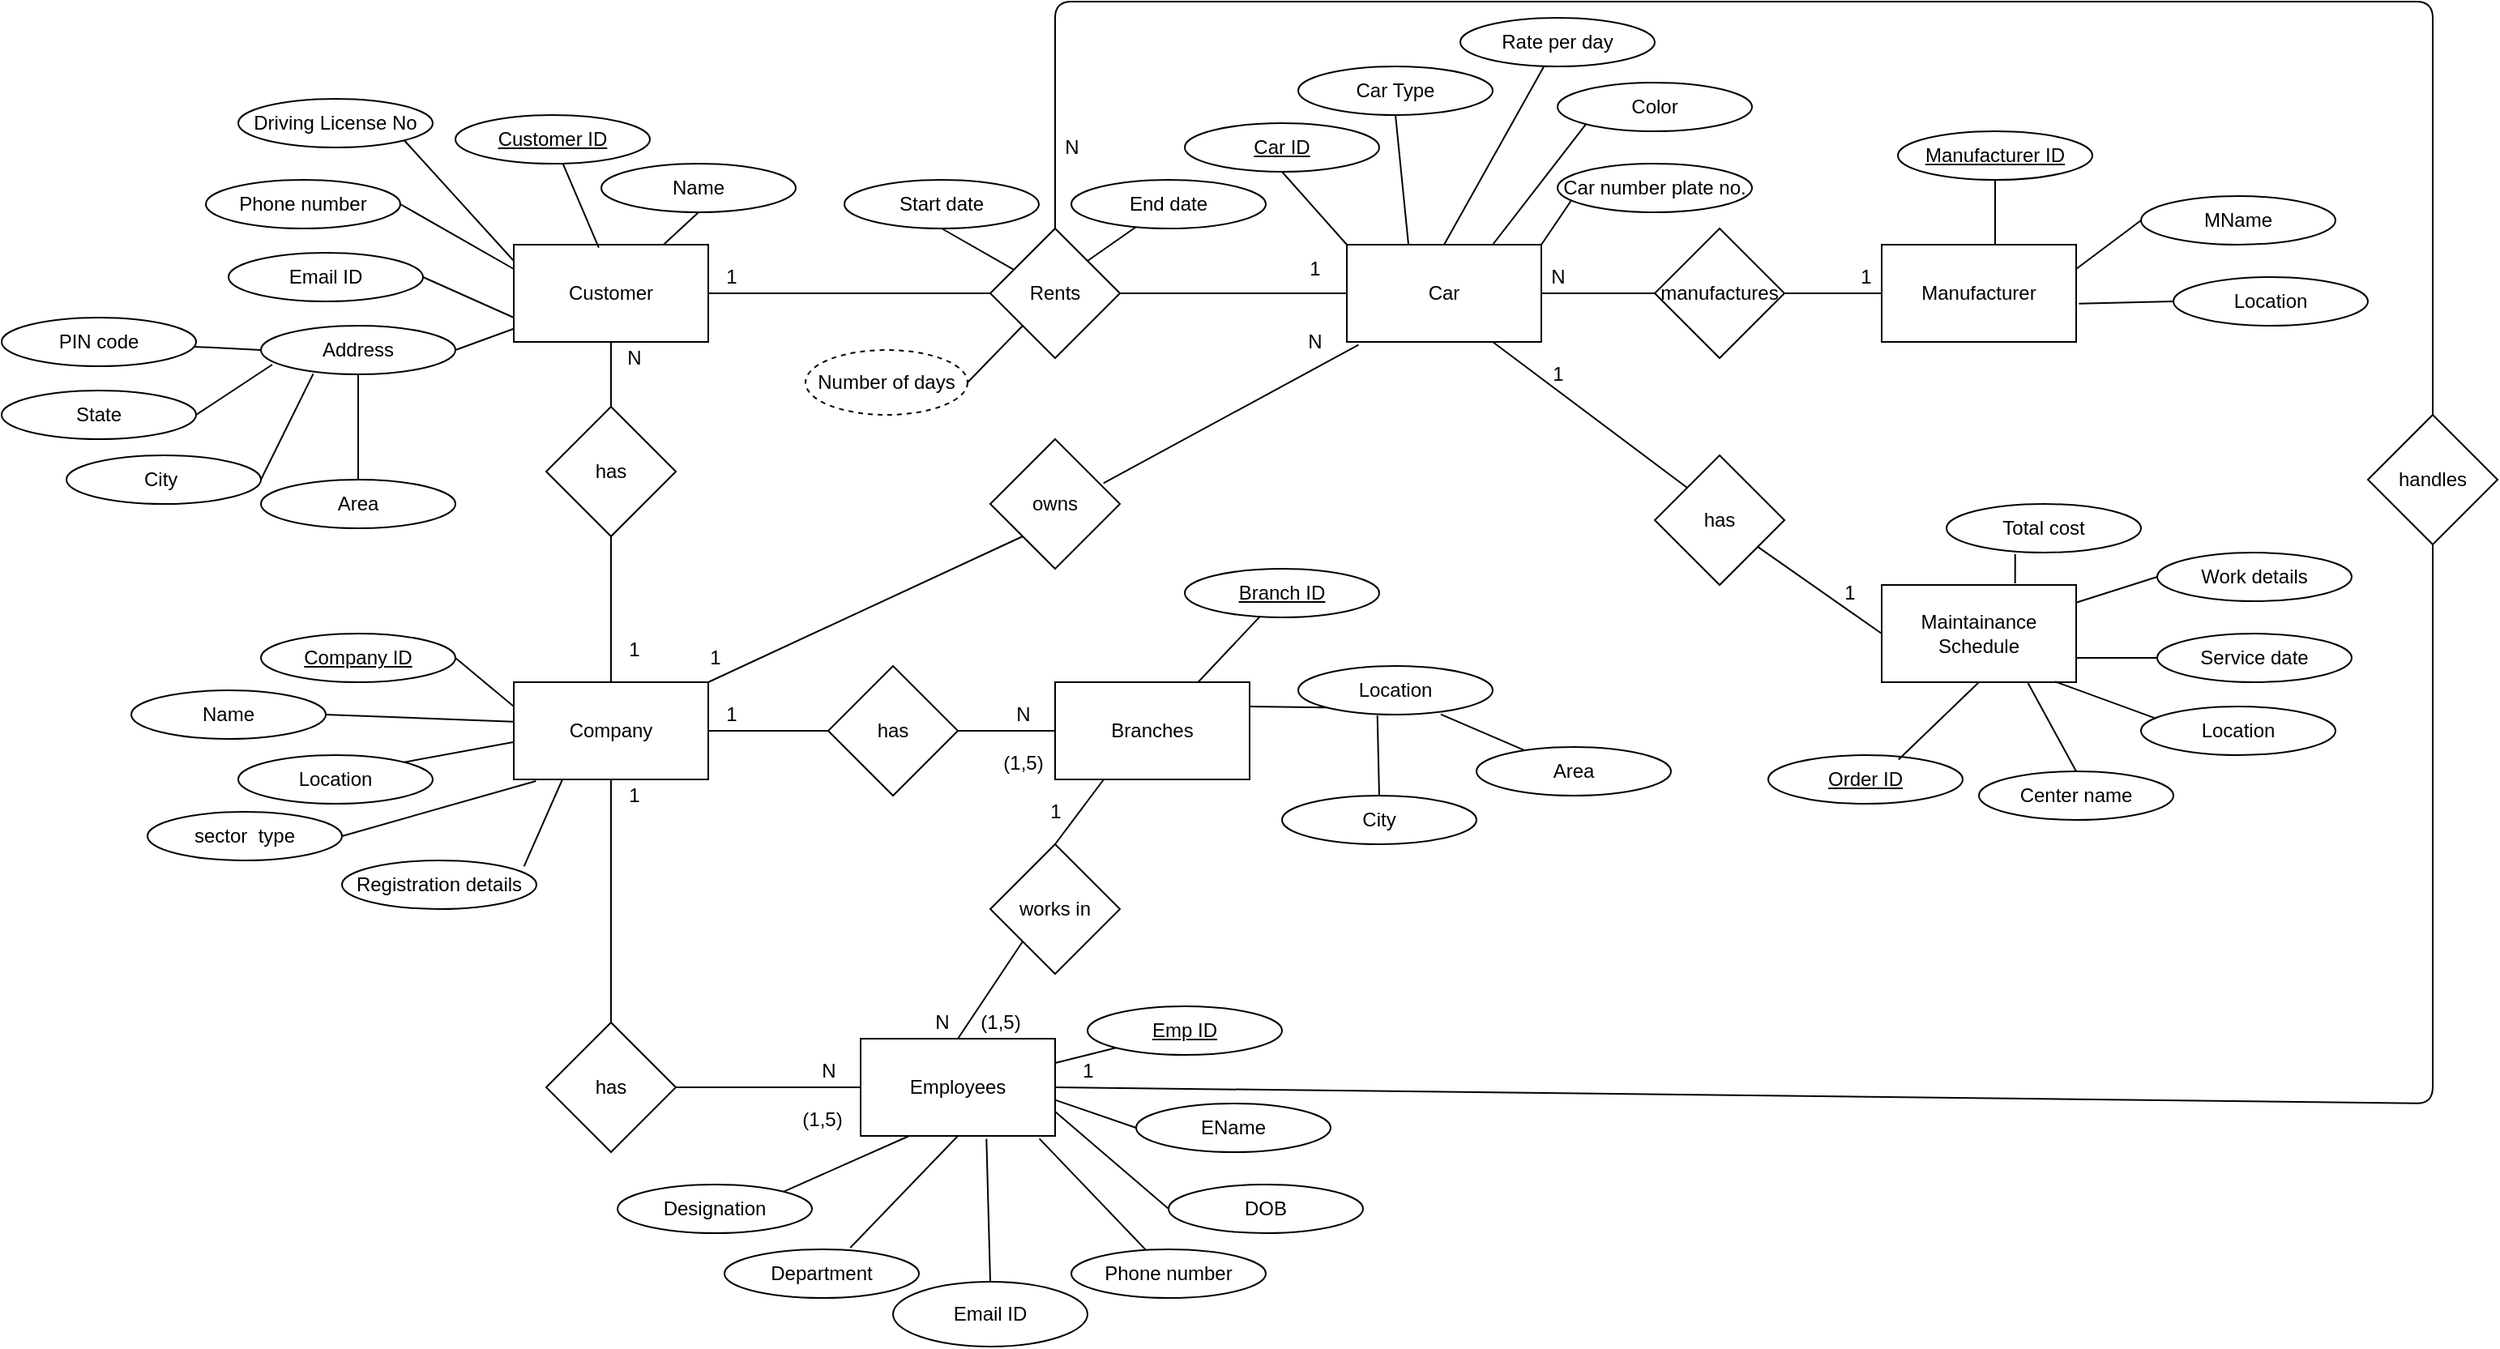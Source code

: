 <mxfile version="14.6.13" type="device"><diagram id="R2lEEEUBdFMjLlhIrx00" name="Page-1"><mxGraphModel dx="2333" dy="1881" grid="1" gridSize="10" guides="1" tooltips="1" connect="1" arrows="1" fold="1" page="1" pageScale="1" pageWidth="850" pageHeight="1100" math="0" shadow="0" extFonts="Permanent Marker^https://fonts.googleapis.com/css?family=Permanent+Marker"><root><mxCell id="0"/><mxCell id="1" parent="0"/><mxCell id="2KA6JNfqCt7m28Q8MWkH-1" value="Branches" style="rounded=0;whiteSpace=wrap;html=1;" vertex="1" parent="1"><mxGeometry x="190" y="400" width="120" height="60" as="geometry"/></mxCell><mxCell id="2KA6JNfqCt7m28Q8MWkH-2" value="Maintainance Schedule" style="rounded=0;whiteSpace=wrap;html=1;" vertex="1" parent="1"><mxGeometry x="700" y="340" width="120" height="60" as="geometry"/></mxCell><mxCell id="2KA6JNfqCt7m28Q8MWkH-3" value="Car" style="rounded=0;whiteSpace=wrap;html=1;" vertex="1" parent="1"><mxGeometry x="370" y="130" width="120" height="60" as="geometry"/></mxCell><mxCell id="2KA6JNfqCt7m28Q8MWkH-4" value="Customer" style="rounded=0;whiteSpace=wrap;html=1;" vertex="1" parent="1"><mxGeometry x="-144" y="130" width="120" height="60" as="geometry"/></mxCell><mxCell id="2KA6JNfqCt7m28Q8MWkH-5" value="Manufacturer" style="rounded=0;whiteSpace=wrap;html=1;" vertex="1" parent="1"><mxGeometry x="700" y="130" width="120" height="60" as="geometry"/></mxCell><mxCell id="2KA6JNfqCt7m28Q8MWkH-6" value="Company" style="rounded=0;whiteSpace=wrap;html=1;" vertex="1" parent="1"><mxGeometry x="-144" y="400" width="120" height="60" as="geometry"/></mxCell><mxCell id="2KA6JNfqCt7m28Q8MWkH-7" value="Employees" style="rounded=0;whiteSpace=wrap;html=1;" vertex="1" parent="1"><mxGeometry x="70" y="620" width="120" height="60" as="geometry"/></mxCell><mxCell id="2KA6JNfqCt7m28Q8MWkH-8" value="Rents" style="rhombus;whiteSpace=wrap;html=1;" vertex="1" parent="1"><mxGeometry x="150" y="120" width="80" height="80" as="geometry"/></mxCell><mxCell id="2KA6JNfqCt7m28Q8MWkH-9" value="manufactures" style="rhombus;whiteSpace=wrap;html=1;" vertex="1" parent="1"><mxGeometry x="560" y="120" width="80" height="80" as="geometry"/></mxCell><mxCell id="2KA6JNfqCt7m28Q8MWkH-13" value="has" style="rhombus;whiteSpace=wrap;html=1;" vertex="1" parent="1"><mxGeometry x="50" y="390" width="80" height="80" as="geometry"/></mxCell><mxCell id="2KA6JNfqCt7m28Q8MWkH-14" value="has" style="rhombus;whiteSpace=wrap;html=1;" vertex="1" parent="1"><mxGeometry x="-124" y="610" width="80" height="80" as="geometry"/></mxCell><mxCell id="2KA6JNfqCt7m28Q8MWkH-15" value="owns" style="rhombus;whiteSpace=wrap;html=1;" vertex="1" parent="1"><mxGeometry x="150" y="250" width="80" height="80" as="geometry"/></mxCell><mxCell id="2KA6JNfqCt7m28Q8MWkH-16" value="has" style="rhombus;whiteSpace=wrap;html=1;" vertex="1" parent="1"><mxGeometry x="560" y="260" width="80" height="80" as="geometry"/></mxCell><mxCell id="2KA6JNfqCt7m28Q8MWkH-17" value="has" style="rhombus;whiteSpace=wrap;html=1;" vertex="1" parent="1"><mxGeometry x="-124" y="230" width="80" height="80" as="geometry"/></mxCell><mxCell id="2KA6JNfqCt7m28Q8MWkH-18" value="" style="endArrow=none;html=1;exitX=1;exitY=0.5;exitDx=0;exitDy=0;entryX=0;entryY=0.5;entryDx=0;entryDy=0;" edge="1" parent="1" source="2KA6JNfqCt7m28Q8MWkH-4" target="2KA6JNfqCt7m28Q8MWkH-8"><mxGeometry width="50" height="50" relative="1" as="geometry"><mxPoint x="400" y="360" as="sourcePoint"/><mxPoint x="450" y="310" as="targetPoint"/></mxGeometry></mxCell><mxCell id="2KA6JNfqCt7m28Q8MWkH-20" value="" style="endArrow=none;html=1;entryX=0;entryY=0.5;entryDx=0;entryDy=0;exitX=1;exitY=0.5;exitDx=0;exitDy=0;" edge="1" parent="1" source="2KA6JNfqCt7m28Q8MWkH-8" target="2KA6JNfqCt7m28Q8MWkH-3"><mxGeometry width="50" height="50" relative="1" as="geometry"><mxPoint x="400" y="360" as="sourcePoint"/><mxPoint x="450" y="310" as="targetPoint"/></mxGeometry></mxCell><mxCell id="2KA6JNfqCt7m28Q8MWkH-21" value="" style="endArrow=none;html=1;exitX=0.5;exitY=1;exitDx=0;exitDy=0;entryX=0.5;entryY=0;entryDx=0;entryDy=0;" edge="1" parent="1" source="2KA6JNfqCt7m28Q8MWkH-4" target="2KA6JNfqCt7m28Q8MWkH-17"><mxGeometry width="50" height="50" relative="1" as="geometry"><mxPoint x="206" y="360" as="sourcePoint"/><mxPoint x="-84" y="220" as="targetPoint"/></mxGeometry></mxCell><mxCell id="2KA6JNfqCt7m28Q8MWkH-23" value="" style="endArrow=none;html=1;exitX=1;exitY=0;exitDx=0;exitDy=0;entryX=0;entryY=1;entryDx=0;entryDy=0;" edge="1" parent="1" source="2KA6JNfqCt7m28Q8MWkH-6" target="2KA6JNfqCt7m28Q8MWkH-15"><mxGeometry width="50" height="50" relative="1" as="geometry"><mxPoint x="210" y="390" as="sourcePoint"/><mxPoint x="60" y="340" as="targetPoint"/></mxGeometry></mxCell><mxCell id="2KA6JNfqCt7m28Q8MWkH-24" value="" style="endArrow=none;html=1;exitX=0.873;exitY=0.34;exitDx=0;exitDy=0;entryX=0.06;entryY=1.03;entryDx=0;entryDy=0;entryPerimeter=0;exitPerimeter=0;" edge="1" parent="1" source="2KA6JNfqCt7m28Q8MWkH-15" target="2KA6JNfqCt7m28Q8MWkH-3"><mxGeometry width="50" height="50" relative="1" as="geometry"><mxPoint x="400" y="360" as="sourcePoint"/><mxPoint x="450" y="310" as="targetPoint"/></mxGeometry></mxCell><mxCell id="2KA6JNfqCt7m28Q8MWkH-25" value="" style="endArrow=none;html=1;entryX=0;entryY=0.5;entryDx=0;entryDy=0;exitX=1;exitY=0.5;exitDx=0;exitDy=0;" edge="1" parent="1" source="2KA6JNfqCt7m28Q8MWkH-3" target="2KA6JNfqCt7m28Q8MWkH-9"><mxGeometry width="50" height="50" relative="1" as="geometry"><mxPoint x="400" y="360" as="sourcePoint"/><mxPoint x="450" y="310" as="targetPoint"/></mxGeometry></mxCell><mxCell id="2KA6JNfqCt7m28Q8MWkH-26" value="" style="endArrow=none;html=1;entryX=0;entryY=0;entryDx=0;entryDy=0;exitX=0.75;exitY=1;exitDx=0;exitDy=0;" edge="1" parent="1" source="2KA6JNfqCt7m28Q8MWkH-3" target="2KA6JNfqCt7m28Q8MWkH-16"><mxGeometry width="50" height="50" relative="1" as="geometry"><mxPoint x="400" y="360" as="sourcePoint"/><mxPoint x="450" y="310" as="targetPoint"/></mxGeometry></mxCell><mxCell id="2KA6JNfqCt7m28Q8MWkH-27" value="" style="endArrow=none;html=1;entryX=0;entryY=0.5;entryDx=0;entryDy=0;" edge="1" parent="1" source="2KA6JNfqCt7m28Q8MWkH-16" target="2KA6JNfqCt7m28Q8MWkH-2"><mxGeometry width="50" height="50" relative="1" as="geometry"><mxPoint x="640" y="310" as="sourcePoint"/><mxPoint x="450" y="310" as="targetPoint"/></mxGeometry></mxCell><mxCell id="2KA6JNfqCt7m28Q8MWkH-28" value="" style="endArrow=none;html=1;entryX=0;entryY=0.5;entryDx=0;entryDy=0;exitX=1;exitY=0.5;exitDx=0;exitDy=0;" edge="1" parent="1" source="2KA6JNfqCt7m28Q8MWkH-9" target="2KA6JNfqCt7m28Q8MWkH-5"><mxGeometry width="50" height="50" relative="1" as="geometry"><mxPoint x="400" y="360" as="sourcePoint"/><mxPoint x="450" y="310" as="targetPoint"/></mxGeometry></mxCell><mxCell id="2KA6JNfqCt7m28Q8MWkH-29" value="" style="endArrow=none;html=1;entryX=0;entryY=0.5;entryDx=0;entryDy=0;exitX=1;exitY=0.5;exitDx=0;exitDy=0;" edge="1" parent="1" source="2KA6JNfqCt7m28Q8MWkH-14" target="2KA6JNfqCt7m28Q8MWkH-7"><mxGeometry width="50" height="50" relative="1" as="geometry"><mxPoint x="240" y="500" as="sourcePoint"/><mxPoint x="290" y="450" as="targetPoint"/></mxGeometry></mxCell><mxCell id="2KA6JNfqCt7m28Q8MWkH-30" value="" style="endArrow=none;html=1;entryX=0.5;entryY=1;entryDx=0;entryDy=0;exitX=0.5;exitY=0;exitDx=0;exitDy=0;" edge="1" parent="1" source="2KA6JNfqCt7m28Q8MWkH-14" target="2KA6JNfqCt7m28Q8MWkH-6"><mxGeometry width="50" height="50" relative="1" as="geometry"><mxPoint x="210" y="390" as="sourcePoint"/><mxPoint x="260" y="340" as="targetPoint"/></mxGeometry></mxCell><mxCell id="2KA6JNfqCt7m28Q8MWkH-31" value="" style="endArrow=none;html=1;exitX=1;exitY=0.5;exitDx=0;exitDy=0;entryX=0;entryY=0.5;entryDx=0;entryDy=0;" edge="1" parent="1" source="2KA6JNfqCt7m28Q8MWkH-6" target="2KA6JNfqCt7m28Q8MWkH-13"><mxGeometry width="50" height="50" relative="1" as="geometry"><mxPoint x="210" y="390" as="sourcePoint"/><mxPoint x="260" y="340" as="targetPoint"/></mxGeometry></mxCell><mxCell id="2KA6JNfqCt7m28Q8MWkH-32" value="" style="endArrow=none;html=1;exitX=1;exitY=0.5;exitDx=0;exitDy=0;entryX=0;entryY=0.5;entryDx=0;entryDy=0;" edge="1" parent="1" source="2KA6JNfqCt7m28Q8MWkH-13" target="2KA6JNfqCt7m28Q8MWkH-1"><mxGeometry width="50" height="50" relative="1" as="geometry"><mxPoint x="210" y="390" as="sourcePoint"/><mxPoint x="260" y="340" as="targetPoint"/></mxGeometry></mxCell><mxCell id="2KA6JNfqCt7m28Q8MWkH-44" value="Address" style="ellipse;whiteSpace=wrap;html=1;" vertex="1" parent="1"><mxGeometry x="-300" y="180" width="120" height="30" as="geometry"/></mxCell><mxCell id="2KA6JNfqCt7m28Q8MWkH-45" value="Location" style="ellipse;whiteSpace=wrap;html=1;" vertex="1" parent="1"><mxGeometry x="860" y="415" width="120" height="30" as="geometry"/></mxCell><mxCell id="2KA6JNfqCt7m28Q8MWkH-46" value="Center name" style="ellipse;whiteSpace=wrap;html=1;" vertex="1" parent="1"><mxGeometry x="760" y="455" width="120" height="30" as="geometry"/></mxCell><mxCell id="2KA6JNfqCt7m28Q8MWkH-47" value="&lt;u&gt;Order ID&lt;/u&gt;" style="ellipse;whiteSpace=wrap;html=1;" vertex="1" parent="1"><mxGeometry x="630" y="445" width="120" height="30" as="geometry"/></mxCell><mxCell id="2KA6JNfqCt7m28Q8MWkH-48" value="Phone number" style="ellipse;whiteSpace=wrap;html=1;" vertex="1" parent="1"><mxGeometry x="200" y="750" width="120" height="30" as="geometry"/></mxCell><mxCell id="2KA6JNfqCt7m28Q8MWkH-49" value="Designation" style="ellipse;whiteSpace=wrap;html=1;" vertex="1" parent="1"><mxGeometry x="-80" y="710" width="120" height="30" as="geometry"/></mxCell><mxCell id="2KA6JNfqCt7m28Q8MWkH-50" value="Department" style="ellipse;whiteSpace=wrap;html=1;" vertex="1" parent="1"><mxGeometry x="-14" y="750" width="120" height="30" as="geometry"/></mxCell><mxCell id="2KA6JNfqCt7m28Q8MWkH-51" value="EName" style="ellipse;whiteSpace=wrap;html=1;" vertex="1" parent="1"><mxGeometry x="240" y="660" width="120" height="30" as="geometry"/></mxCell><mxCell id="2KA6JNfqCt7m28Q8MWkH-52" value="&lt;u&gt;Emp ID&lt;/u&gt;" style="ellipse;whiteSpace=wrap;html=1;" vertex="1" parent="1"><mxGeometry x="210" y="600" width="120" height="30" as="geometry"/></mxCell><mxCell id="2KA6JNfqCt7m28Q8MWkH-53" value="Name" style="ellipse;whiteSpace=wrap;html=1;" vertex="1" parent="1"><mxGeometry x="-90" y="80" width="120" height="30" as="geometry"/></mxCell><mxCell id="2KA6JNfqCt7m28Q8MWkH-54" value="&lt;u&gt;Car ID&lt;/u&gt;" style="ellipse;whiteSpace=wrap;html=1;" vertex="1" parent="1"><mxGeometry x="270" y="55" width="120" height="30" as="geometry"/></mxCell><mxCell id="2KA6JNfqCt7m28Q8MWkH-55" value="Car Type" style="ellipse;whiteSpace=wrap;html=1;" vertex="1" parent="1"><mxGeometry x="340" y="20" width="120" height="30" as="geometry"/></mxCell><mxCell id="2KA6JNfqCt7m28Q8MWkH-56" value="Color" style="ellipse;whiteSpace=wrap;html=1;" vertex="1" parent="1"><mxGeometry x="500" y="30" width="120" height="30" as="geometry"/></mxCell><mxCell id="2KA6JNfqCt7m28Q8MWkH-57" value="Service date" style="ellipse;whiteSpace=wrap;html=1;" vertex="1" parent="1"><mxGeometry x="870" y="370" width="120" height="30" as="geometry"/></mxCell><mxCell id="2KA6JNfqCt7m28Q8MWkH-58" value="MName" style="ellipse;whiteSpace=wrap;html=1;" vertex="1" parent="1"><mxGeometry x="860" y="100" width="120" height="30" as="geometry"/></mxCell><mxCell id="2KA6JNfqCt7m28Q8MWkH-59" value="Location" style="ellipse;whiteSpace=wrap;html=1;" vertex="1" parent="1"><mxGeometry x="880" y="150" width="120" height="30" as="geometry"/></mxCell><mxCell id="2KA6JNfqCt7m28Q8MWkH-60" value="Total cost" style="ellipse;whiteSpace=wrap;html=1;" vertex="1" parent="1"><mxGeometry x="740" y="290" width="120" height="30" as="geometry"/></mxCell><mxCell id="2KA6JNfqCt7m28Q8MWkH-61" value="&lt;u&gt;Branch ID&lt;/u&gt;" style="ellipse;whiteSpace=wrap;html=1;" vertex="1" parent="1"><mxGeometry x="270" y="330" width="120" height="30" as="geometry"/></mxCell><mxCell id="2KA6JNfqCt7m28Q8MWkH-62" value="&lt;u&gt;Manufacturer ID&lt;/u&gt;" style="ellipse;whiteSpace=wrap;html=1;" vertex="1" parent="1"><mxGeometry x="710" y="60" width="120" height="30" as="geometry"/></mxCell><mxCell id="2KA6JNfqCt7m28Q8MWkH-63" value="Driving License No" style="ellipse;whiteSpace=wrap;html=1;" vertex="1" parent="1"><mxGeometry x="-314" y="40" width="120" height="30" as="geometry"/></mxCell><mxCell id="2KA6JNfqCt7m28Q8MWkH-64" value="Email ID" style="ellipse;whiteSpace=wrap;html=1;" vertex="1" parent="1"><mxGeometry x="-320" y="135" width="120" height="30" as="geometry"/></mxCell><mxCell id="2KA6JNfqCt7m28Q8MWkH-65" value="Phone number" style="ellipse;whiteSpace=wrap;html=1;" vertex="1" parent="1"><mxGeometry x="-334" y="90" width="120" height="30" as="geometry"/></mxCell><mxCell id="2KA6JNfqCt7m28Q8MWkH-66" value="&lt;u&gt;Customer ID&lt;/u&gt;" style="ellipse;whiteSpace=wrap;html=1;" vertex="1" parent="1"><mxGeometry x="-180" y="50" width="120" height="30" as="geometry"/></mxCell><mxCell id="2KA6JNfqCt7m28Q8MWkH-68" value="Area" style="ellipse;whiteSpace=wrap;html=1;" vertex="1" parent="1"><mxGeometry x="-300" y="275" width="120" height="30" as="geometry"/></mxCell><mxCell id="2KA6JNfqCt7m28Q8MWkH-69" value="City&amp;nbsp;" style="ellipse;whiteSpace=wrap;html=1;" vertex="1" parent="1"><mxGeometry x="-420" y="260" width="120" height="30" as="geometry"/></mxCell><mxCell id="2KA6JNfqCt7m28Q8MWkH-70" value="State" style="ellipse;whiteSpace=wrap;html=1;" vertex="1" parent="1"><mxGeometry x="-460" y="220" width="120" height="30" as="geometry"/></mxCell><mxCell id="2KA6JNfqCt7m28Q8MWkH-72" value="PIN code" style="ellipse;whiteSpace=wrap;html=1;" vertex="1" parent="1"><mxGeometry x="-460" y="175" width="120" height="30" as="geometry"/></mxCell><mxCell id="2KA6JNfqCt7m28Q8MWkH-75" value="" style="endArrow=none;html=1;exitX=1;exitY=1;exitDx=0;exitDy=0;" edge="1" parent="1" source="2KA6JNfqCt7m28Q8MWkH-63"><mxGeometry width="50" height="50" relative="1" as="geometry"><mxPoint x="6" y="320" as="sourcePoint"/><mxPoint x="-144" y="140" as="targetPoint"/></mxGeometry></mxCell><mxCell id="2KA6JNfqCt7m28Q8MWkH-76" value="" style="endArrow=none;html=1;exitX=1;exitY=0.5;exitDx=0;exitDy=0;entryX=0;entryY=0.25;entryDx=0;entryDy=0;" edge="1" parent="1" source="2KA6JNfqCt7m28Q8MWkH-65" target="2KA6JNfqCt7m28Q8MWkH-4"><mxGeometry width="50" height="50" relative="1" as="geometry"><mxPoint x="6" y="320" as="sourcePoint"/><mxPoint x="56" y="270" as="targetPoint"/></mxGeometry></mxCell><mxCell id="2KA6JNfqCt7m28Q8MWkH-77" value="" style="endArrow=none;html=1;exitX=1;exitY=0.5;exitDx=0;exitDy=0;entryX=0;entryY=0.75;entryDx=0;entryDy=0;" edge="1" parent="1" source="2KA6JNfqCt7m28Q8MWkH-64" target="2KA6JNfqCt7m28Q8MWkH-4"><mxGeometry width="50" height="50" relative="1" as="geometry"><mxPoint x="6" y="320" as="sourcePoint"/><mxPoint x="56" y="270" as="targetPoint"/></mxGeometry></mxCell><mxCell id="2KA6JNfqCt7m28Q8MWkH-78" value="" style="endArrow=none;html=1;exitX=1;exitY=0.5;exitDx=0;exitDy=0;" edge="1" parent="1" source="2KA6JNfqCt7m28Q8MWkH-44" target="2KA6JNfqCt7m28Q8MWkH-4"><mxGeometry width="50" height="50" relative="1" as="geometry"><mxPoint x="6" y="320" as="sourcePoint"/><mxPoint x="56" y="270" as="targetPoint"/></mxGeometry></mxCell><mxCell id="2KA6JNfqCt7m28Q8MWkH-79" value="" style="endArrow=none;html=1;entryX=0;entryY=0.5;entryDx=0;entryDy=0;" edge="1" parent="1" source="2KA6JNfqCt7m28Q8MWkH-72" target="2KA6JNfqCt7m28Q8MWkH-44"><mxGeometry width="50" height="50" relative="1" as="geometry"><mxPoint x="6" y="320" as="sourcePoint"/><mxPoint x="56" y="270" as="targetPoint"/></mxGeometry></mxCell><mxCell id="2KA6JNfqCt7m28Q8MWkH-80" value="" style="endArrow=none;html=1;exitX=1;exitY=0.5;exitDx=0;exitDy=0;" edge="1" parent="1" source="2KA6JNfqCt7m28Q8MWkH-70"><mxGeometry width="50" height="50" relative="1" as="geometry"><mxPoint x="6" y="320" as="sourcePoint"/><mxPoint x="-293" y="204" as="targetPoint"/></mxGeometry></mxCell><mxCell id="2KA6JNfqCt7m28Q8MWkH-81" value="" style="endArrow=none;html=1;exitX=0.5;exitY=0;exitDx=0;exitDy=0;entryX=0.5;entryY=1;entryDx=0;entryDy=0;" edge="1" parent="1" source="2KA6JNfqCt7m28Q8MWkH-68" target="2KA6JNfqCt7m28Q8MWkH-44"><mxGeometry width="50" height="50" relative="1" as="geometry"><mxPoint x="200" y="320" as="sourcePoint"/><mxPoint x="250" y="270" as="targetPoint"/></mxGeometry></mxCell><mxCell id="2KA6JNfqCt7m28Q8MWkH-82" value="" style="endArrow=none;html=1;exitX=1;exitY=0.5;exitDx=0;exitDy=0;entryX=0.269;entryY=0.989;entryDx=0;entryDy=0;entryPerimeter=0;" edge="1" parent="1" source="2KA6JNfqCt7m28Q8MWkH-69" target="2KA6JNfqCt7m28Q8MWkH-44"><mxGeometry width="50" height="50" relative="1" as="geometry"><mxPoint x="200" y="320" as="sourcePoint"/><mxPoint x="250" y="270" as="targetPoint"/></mxGeometry></mxCell><mxCell id="2KA6JNfqCt7m28Q8MWkH-84" value="" style="endArrow=none;html=1;entryX=0.437;entryY=0.03;entryDx=0;entryDy=0;entryPerimeter=0;" edge="1" parent="1" source="2KA6JNfqCt7m28Q8MWkH-66" target="2KA6JNfqCt7m28Q8MWkH-4"><mxGeometry width="50" height="50" relative="1" as="geometry"><mxPoint x="6" y="320" as="sourcePoint"/><mxPoint x="56" y="270" as="targetPoint"/></mxGeometry></mxCell><mxCell id="2KA6JNfqCt7m28Q8MWkH-85" value="" style="endArrow=none;html=1;exitX=0.5;exitY=1;exitDx=0;exitDy=0;" edge="1" parent="1" source="2KA6JNfqCt7m28Q8MWkH-53" target="2KA6JNfqCt7m28Q8MWkH-4"><mxGeometry width="50" height="50" relative="1" as="geometry"><mxPoint x="6" y="320" as="sourcePoint"/><mxPoint x="56" y="270" as="targetPoint"/></mxGeometry></mxCell><mxCell id="2KA6JNfqCt7m28Q8MWkH-86" value="Car number plate no." style="ellipse;whiteSpace=wrap;html=1;" vertex="1" parent="1"><mxGeometry x="500" y="80" width="120" height="30" as="geometry"/></mxCell><mxCell id="2KA6JNfqCt7m28Q8MWkH-87" value="" style="endArrow=none;html=1;exitX=0;exitY=0;exitDx=0;exitDy=0;entryX=0.5;entryY=1;entryDx=0;entryDy=0;" edge="1" parent="1" source="2KA6JNfqCt7m28Q8MWkH-3" target="2KA6JNfqCt7m28Q8MWkH-54"><mxGeometry width="50" height="50" relative="1" as="geometry"><mxPoint x="470" y="170" as="sourcePoint"/><mxPoint x="520" y="120" as="targetPoint"/></mxGeometry></mxCell><mxCell id="2KA6JNfqCt7m28Q8MWkH-88" value="" style="endArrow=none;html=1;exitX=0.317;exitY=0.003;exitDx=0;exitDy=0;exitPerimeter=0;entryX=0.5;entryY=1;entryDx=0;entryDy=0;" edge="1" parent="1" source="2KA6JNfqCt7m28Q8MWkH-3" target="2KA6JNfqCt7m28Q8MWkH-55"><mxGeometry width="50" height="50" relative="1" as="geometry"><mxPoint x="470" y="170" as="sourcePoint"/><mxPoint x="520" y="120" as="targetPoint"/></mxGeometry></mxCell><mxCell id="2KA6JNfqCt7m28Q8MWkH-89" value="" style="endArrow=none;html=1;exitX=0.75;exitY=0;exitDx=0;exitDy=0;entryX=0;entryY=1;entryDx=0;entryDy=0;" edge="1" parent="1" source="2KA6JNfqCt7m28Q8MWkH-3" target="2KA6JNfqCt7m28Q8MWkH-56"><mxGeometry width="50" height="50" relative="1" as="geometry"><mxPoint x="470" y="170" as="sourcePoint"/><mxPoint x="520" y="120" as="targetPoint"/></mxGeometry></mxCell><mxCell id="2KA6JNfqCt7m28Q8MWkH-90" value="" style="endArrow=none;html=1;entryX=0.069;entryY=0.767;entryDx=0;entryDy=0;entryPerimeter=0;exitX=1;exitY=0;exitDx=0;exitDy=0;" edge="1" parent="1" source="2KA6JNfqCt7m28Q8MWkH-3" target="2KA6JNfqCt7m28Q8MWkH-86"><mxGeometry width="50" height="50" relative="1" as="geometry"><mxPoint x="470" y="170" as="sourcePoint"/><mxPoint x="520" y="120" as="targetPoint"/></mxGeometry></mxCell><mxCell id="2KA6JNfqCt7m28Q8MWkH-91" value="End date&lt;span style=&quot;color: rgba(0 , 0 , 0 , 0) ; font-family: monospace ; font-size: 0px&quot;&gt;%3CmxGraphModel%3E%3Croot%3E%3CmxCell%20id%3D%220%22%2F%3E%3CmxCell%20id%3D%221%22%20parent%3D%220%22%2F%3E%3CmxCell%20id%3D%222%22%20value%3D%22%22%20style%3D%22ellipse%3BwhiteSpace%3Dwrap%3Bhtml%3D1%3B%22%20vertex%3D%221%22%20parent%3D%221%22%3E%3CmxGeometry%20x%3D%22270%22%20y%3D%2250%22%20width%3D%22120%22%20height%3D%2230%22%20as%3D%22geometry%22%2F%3E%3C%2FmxCell%3E%3C%2Froot%3E%3C%2FmxGraphModel%3E&lt;/span&gt;" style="ellipse;whiteSpace=wrap;html=1;" vertex="1" parent="1"><mxGeometry x="200" y="90" width="120" height="30" as="geometry"/></mxCell><mxCell id="2KA6JNfqCt7m28Q8MWkH-92" value="Start date" style="ellipse;whiteSpace=wrap;html=1;" vertex="1" parent="1"><mxGeometry x="60" y="90" width="120" height="30" as="geometry"/></mxCell><mxCell id="2KA6JNfqCt7m28Q8MWkH-93" value="Rate per day" style="ellipse;whiteSpace=wrap;html=1;" vertex="1" parent="1"><mxGeometry x="440" y="-10" width="120" height="30" as="geometry"/></mxCell><mxCell id="2KA6JNfqCt7m28Q8MWkH-94" value="" style="endArrow=none;html=1;entryX=0.5;entryY=1;entryDx=0;entryDy=0;" edge="1" parent="1" source="2KA6JNfqCt7m28Q8MWkH-8" target="2KA6JNfqCt7m28Q8MWkH-92"><mxGeometry width="50" height="50" relative="1" as="geometry"><mxPoint x="270" y="170" as="sourcePoint"/><mxPoint x="320" y="120" as="targetPoint"/></mxGeometry></mxCell><mxCell id="2KA6JNfqCt7m28Q8MWkH-95" value="" style="endArrow=none;html=1;exitX=0.5;exitY=0;exitDx=0;exitDy=0;" edge="1" parent="1" source="2KA6JNfqCt7m28Q8MWkH-3" target="2KA6JNfqCt7m28Q8MWkH-93"><mxGeometry width="50" height="50" relative="1" as="geometry"><mxPoint x="420" y="120" as="sourcePoint"/><mxPoint x="320" y="120" as="targetPoint"/></mxGeometry></mxCell><mxCell id="2KA6JNfqCt7m28Q8MWkH-96" value="" style="endArrow=none;html=1;exitX=1;exitY=0;exitDx=0;exitDy=0;" edge="1" parent="1" source="2KA6JNfqCt7m28Q8MWkH-8" target="2KA6JNfqCt7m28Q8MWkH-91"><mxGeometry width="50" height="50" relative="1" as="geometry"><mxPoint x="270" y="170" as="sourcePoint"/><mxPoint x="320" y="120" as="targetPoint"/></mxGeometry></mxCell><mxCell id="2KA6JNfqCt7m28Q8MWkH-98" value="Work details" style="ellipse;whiteSpace=wrap;html=1;" vertex="1" parent="1"><mxGeometry x="870" y="320" width="120" height="30" as="geometry"/></mxCell><mxCell id="2KA6JNfqCt7m28Q8MWkH-99" value="" style="endArrow=none;html=1;entryX=0.075;entryY=0.244;entryDx=0;entryDy=0;exitX=0.892;exitY=0.994;exitDx=0;exitDy=0;exitPerimeter=0;entryPerimeter=0;" edge="1" parent="1" source="2KA6JNfqCt7m28Q8MWkH-2" target="2KA6JNfqCt7m28Q8MWkH-45"><mxGeometry width="50" height="50" relative="1" as="geometry"><mxPoint x="690" y="370" as="sourcePoint"/><mxPoint x="740" y="320" as="targetPoint"/></mxGeometry></mxCell><mxCell id="2KA6JNfqCt7m28Q8MWkH-100" value="" style="endArrow=none;html=1;entryX=0;entryY=0.5;entryDx=0;entryDy=0;exitX=1;exitY=0.75;exitDx=0;exitDy=0;" edge="1" parent="1" source="2KA6JNfqCt7m28Q8MWkH-2" target="2KA6JNfqCt7m28Q8MWkH-57"><mxGeometry width="50" height="50" relative="1" as="geometry"><mxPoint x="810" y="400" as="sourcePoint"/><mxPoint x="740" y="320" as="targetPoint"/></mxGeometry></mxCell><mxCell id="2KA6JNfqCt7m28Q8MWkH-101" value="" style="endArrow=none;html=1;entryX=0.5;entryY=0;entryDx=0;entryDy=0;exitX=0.75;exitY=1;exitDx=0;exitDy=0;" edge="1" parent="1" source="2KA6JNfqCt7m28Q8MWkH-2" target="2KA6JNfqCt7m28Q8MWkH-46"><mxGeometry width="50" height="50" relative="1" as="geometry"><mxPoint x="690" y="370" as="sourcePoint"/><mxPoint x="740" y="320" as="targetPoint"/></mxGeometry></mxCell><mxCell id="2KA6JNfqCt7m28Q8MWkH-102" value="" style="endArrow=none;html=1;entryX=0.67;entryY=0.093;entryDx=0;entryDy=0;entryPerimeter=0;exitX=0.5;exitY=1;exitDx=0;exitDy=0;" edge="1" parent="1" source="2KA6JNfqCt7m28Q8MWkH-2" target="2KA6JNfqCt7m28Q8MWkH-47"><mxGeometry width="50" height="50" relative="1" as="geometry"><mxPoint x="690" y="370" as="sourcePoint"/><mxPoint x="740" y="320" as="targetPoint"/></mxGeometry></mxCell><mxCell id="2KA6JNfqCt7m28Q8MWkH-103" value="" style="endArrow=none;html=1;entryX=0;entryY=0.5;entryDx=0;entryDy=0;" edge="1" parent="1" source="2KA6JNfqCt7m28Q8MWkH-2" target="2KA6JNfqCt7m28Q8MWkH-98"><mxGeometry width="50" height="50" relative="1" as="geometry"><mxPoint x="690" y="370" as="sourcePoint"/><mxPoint x="740" y="320" as="targetPoint"/></mxGeometry></mxCell><mxCell id="2KA6JNfqCt7m28Q8MWkH-104" value="" style="endArrow=none;html=1;entryX=0.353;entryY=1.033;entryDx=0;entryDy=0;exitX=0.686;exitY=-0.017;exitDx=0;exitDy=0;entryPerimeter=0;exitPerimeter=0;" edge="1" parent="1" source="2KA6JNfqCt7m28Q8MWkH-2" target="2KA6JNfqCt7m28Q8MWkH-60"><mxGeometry width="50" height="50" relative="1" as="geometry"><mxPoint x="690" y="370" as="sourcePoint"/><mxPoint x="740" y="320" as="targetPoint"/></mxGeometry></mxCell><mxCell id="2KA6JNfqCt7m28Q8MWkH-105" value="" style="endArrow=none;html=1;entryX=0;entryY=0.5;entryDx=0;entryDy=0;exitX=1.014;exitY=0.606;exitDx=0;exitDy=0;exitPerimeter=0;" edge="1" parent="1" source="2KA6JNfqCt7m28Q8MWkH-5" target="2KA6JNfqCt7m28Q8MWkH-59"><mxGeometry width="50" height="50" relative="1" as="geometry"><mxPoint x="690" y="370" as="sourcePoint"/><mxPoint x="740" y="320" as="targetPoint"/></mxGeometry></mxCell><mxCell id="2KA6JNfqCt7m28Q8MWkH-106" value="" style="endArrow=none;html=1;entryX=0;entryY=0.5;entryDx=0;entryDy=0;exitX=1;exitY=0.25;exitDx=0;exitDy=0;" edge="1" parent="1" source="2KA6JNfqCt7m28Q8MWkH-5" target="2KA6JNfqCt7m28Q8MWkH-58"><mxGeometry width="50" height="50" relative="1" as="geometry"><mxPoint x="690" y="370" as="sourcePoint"/><mxPoint x="740" y="320" as="targetPoint"/></mxGeometry></mxCell><mxCell id="2KA6JNfqCt7m28Q8MWkH-107" value="" style="endArrow=none;html=1;entryX=0.5;entryY=1;entryDx=0;entryDy=0;exitX=0.583;exitY=0;exitDx=0;exitDy=0;exitPerimeter=0;" edge="1" parent="1" source="2KA6JNfqCt7m28Q8MWkH-5" target="2KA6JNfqCt7m28Q8MWkH-62"><mxGeometry width="50" height="50" relative="1" as="geometry"><mxPoint x="690" y="370" as="sourcePoint"/><mxPoint x="740" y="320" as="targetPoint"/></mxGeometry></mxCell><mxCell id="2KA6JNfqCt7m28Q8MWkH-109" value="Email ID" style="ellipse;whiteSpace=wrap;html=1;" vertex="1" parent="1"><mxGeometry x="90" y="770" width="120" height="40" as="geometry"/></mxCell><mxCell id="2KA6JNfqCt7m28Q8MWkH-110" value="Area" style="ellipse;whiteSpace=wrap;html=1;" vertex="1" parent="1"><mxGeometry x="450" y="440" width="120" height="30" as="geometry"/></mxCell><mxCell id="2KA6JNfqCt7m28Q8MWkH-111" value="City" style="ellipse;whiteSpace=wrap;html=1;" vertex="1" parent="1"><mxGeometry x="330" y="470" width="120" height="30" as="geometry"/></mxCell><mxCell id="2KA6JNfqCt7m28Q8MWkH-112" value="Location" style="ellipse;whiteSpace=wrap;html=1;" vertex="1" parent="1"><mxGeometry x="340" y="390" width="120" height="30" as="geometry"/></mxCell><mxCell id="2KA6JNfqCt7m28Q8MWkH-114" value="" style="endArrow=none;html=1;" edge="1" parent="1" source="2KA6JNfqCt7m28Q8MWkH-1" target="2KA6JNfqCt7m28Q8MWkH-61"><mxGeometry width="50" height="50" relative="1" as="geometry"><mxPoint x="230" y="470" as="sourcePoint"/><mxPoint x="280" y="420" as="targetPoint"/></mxGeometry></mxCell><mxCell id="2KA6JNfqCt7m28Q8MWkH-115" value="" style="endArrow=none;html=1;entryX=0;entryY=1;entryDx=0;entryDy=0;exitX=1;exitY=0.25;exitDx=0;exitDy=0;" edge="1" parent="1" source="2KA6JNfqCt7m28Q8MWkH-1" target="2KA6JNfqCt7m28Q8MWkH-112"><mxGeometry width="50" height="50" relative="1" as="geometry"><mxPoint x="230" y="470" as="sourcePoint"/><mxPoint x="280" y="420" as="targetPoint"/></mxGeometry></mxCell><mxCell id="2KA6JNfqCt7m28Q8MWkH-116" value="" style="endArrow=none;html=1;entryX=0.733;entryY=0.993;entryDx=0;entryDy=0;entryPerimeter=0;" edge="1" parent="1" source="2KA6JNfqCt7m28Q8MWkH-110" target="2KA6JNfqCt7m28Q8MWkH-112"><mxGeometry width="50" height="50" relative="1" as="geometry"><mxPoint x="230" y="470" as="sourcePoint"/><mxPoint x="280" y="420" as="targetPoint"/></mxGeometry></mxCell><mxCell id="2KA6JNfqCt7m28Q8MWkH-117" value="" style="endArrow=none;html=1;exitX=0.5;exitY=0;exitDx=0;exitDy=0;entryX=0.407;entryY=1.02;entryDx=0;entryDy=0;entryPerimeter=0;" edge="1" parent="1" source="2KA6JNfqCt7m28Q8MWkH-111" target="2KA6JNfqCt7m28Q8MWkH-112"><mxGeometry width="50" height="50" relative="1" as="geometry"><mxPoint x="230" y="470" as="sourcePoint"/><mxPoint x="280" y="420" as="targetPoint"/></mxGeometry></mxCell><mxCell id="2KA6JNfqCt7m28Q8MWkH-118" value="DOB" style="ellipse;whiteSpace=wrap;html=1;" vertex="1" parent="1"><mxGeometry x="260" y="710" width="120" height="30" as="geometry"/></mxCell><mxCell id="2KA6JNfqCt7m28Q8MWkH-119" value="" style="endArrow=none;html=1;exitX=0;exitY=1;exitDx=0;exitDy=0;entryX=1;entryY=0.25;entryDx=0;entryDy=0;" edge="1" parent="1" source="2KA6JNfqCt7m28Q8MWkH-52" target="2KA6JNfqCt7m28Q8MWkH-7"><mxGeometry width="50" height="50" relative="1" as="geometry"><mxPoint x="260" y="700" as="sourcePoint"/><mxPoint x="310" y="650" as="targetPoint"/></mxGeometry></mxCell><mxCell id="2KA6JNfqCt7m28Q8MWkH-120" value="" style="endArrow=none;html=1;exitX=0;exitY=0.5;exitDx=0;exitDy=0;entryX=1;entryY=0.75;entryDx=0;entryDy=0;" edge="1" parent="1" source="2KA6JNfqCt7m28Q8MWkH-118" target="2KA6JNfqCt7m28Q8MWkH-7"><mxGeometry width="50" height="50" relative="1" as="geometry"><mxPoint x="260" y="700" as="sourcePoint"/><mxPoint x="310" y="650" as="targetPoint"/></mxGeometry></mxCell><mxCell id="2KA6JNfqCt7m28Q8MWkH-121" value="" style="endArrow=none;html=1;entryX=0.919;entryY=1.028;entryDx=0;entryDy=0;entryPerimeter=0;" edge="1" parent="1" source="2KA6JNfqCt7m28Q8MWkH-48" target="2KA6JNfqCt7m28Q8MWkH-7"><mxGeometry width="50" height="50" relative="1" as="geometry"><mxPoint x="260" y="700" as="sourcePoint"/><mxPoint x="310" y="650" as="targetPoint"/></mxGeometry></mxCell><mxCell id="2KA6JNfqCt7m28Q8MWkH-122" value="" style="endArrow=none;html=1;exitX=0.5;exitY=0;exitDx=0;exitDy=0;entryX=0.647;entryY=1.03;entryDx=0;entryDy=0;entryPerimeter=0;" edge="1" parent="1" source="2KA6JNfqCt7m28Q8MWkH-109" target="2KA6JNfqCt7m28Q8MWkH-7"><mxGeometry width="50" height="50" relative="1" as="geometry"><mxPoint x="260" y="700" as="sourcePoint"/><mxPoint x="310" y="650" as="targetPoint"/></mxGeometry></mxCell><mxCell id="2KA6JNfqCt7m28Q8MWkH-123" value="" style="endArrow=none;html=1;exitX=0.647;exitY=-0.033;exitDx=0;exitDy=0;exitPerimeter=0;entryX=0.5;entryY=1;entryDx=0;entryDy=0;" edge="1" parent="1" source="2KA6JNfqCt7m28Q8MWkH-50" target="2KA6JNfqCt7m28Q8MWkH-7"><mxGeometry width="50" height="50" relative="1" as="geometry"><mxPoint x="260" y="700" as="sourcePoint"/><mxPoint x="310" y="650" as="targetPoint"/></mxGeometry></mxCell><mxCell id="2KA6JNfqCt7m28Q8MWkH-124" value="" style="endArrow=none;html=1;exitX=1;exitY=0;exitDx=0;exitDy=0;entryX=0.25;entryY=1;entryDx=0;entryDy=0;" edge="1" parent="1" source="2KA6JNfqCt7m28Q8MWkH-49" target="2KA6JNfqCt7m28Q8MWkH-7"><mxGeometry width="50" height="50" relative="1" as="geometry"><mxPoint x="260" y="700" as="sourcePoint"/><mxPoint x="310" y="650" as="targetPoint"/></mxGeometry></mxCell><mxCell id="2KA6JNfqCt7m28Q8MWkH-125" value="" style="endArrow=none;html=1;exitX=0.997;exitY=0.628;exitDx=0;exitDy=0;entryX=0;entryY=0.5;entryDx=0;entryDy=0;exitPerimeter=0;" edge="1" parent="1" source="2KA6JNfqCt7m28Q8MWkH-7" target="2KA6JNfqCt7m28Q8MWkH-51"><mxGeometry width="50" height="50" relative="1" as="geometry"><mxPoint x="260" y="700" as="sourcePoint"/><mxPoint x="310" y="650" as="targetPoint"/></mxGeometry></mxCell><mxCell id="2KA6JNfqCt7m28Q8MWkH-126" value="Location" style="ellipse;whiteSpace=wrap;html=1;" vertex="1" parent="1"><mxGeometry x="-314" y="445" width="120" height="30" as="geometry"/></mxCell><mxCell id="2KA6JNfqCt7m28Q8MWkH-127" value="Name" style="ellipse;whiteSpace=wrap;html=1;" vertex="1" parent="1"><mxGeometry x="-380" y="405" width="120" height="30" as="geometry"/></mxCell><mxCell id="2KA6JNfqCt7m28Q8MWkH-128" value="&lt;u&gt;Company ID&lt;/u&gt;" style="ellipse;whiteSpace=wrap;html=1;" vertex="1" parent="1"><mxGeometry x="-300" y="370" width="120" height="30" as="geometry"/></mxCell><mxCell id="2KA6JNfqCt7m28Q8MWkH-129" value="sector&amp;nbsp; type" style="ellipse;whiteSpace=wrap;html=1;" vertex="1" parent="1"><mxGeometry x="-370" y="480" width="120" height="30" as="geometry"/></mxCell><mxCell id="2KA6JNfqCt7m28Q8MWkH-130" value="Registration details" style="ellipse;whiteSpace=wrap;html=1;" vertex="1" parent="1"><mxGeometry x="-250" y="510" width="120" height="30" as="geometry"/></mxCell><mxCell id="2KA6JNfqCt7m28Q8MWkH-132" value="" style="endArrow=none;html=1;entryX=0.25;entryY=1;entryDx=0;entryDy=0;exitX=0.936;exitY=0.122;exitDx=0;exitDy=0;exitPerimeter=0;" edge="1" parent="1" source="2KA6JNfqCt7m28Q8MWkH-130" target="2KA6JNfqCt7m28Q8MWkH-6"><mxGeometry width="50" height="50" relative="1" as="geometry"><mxPoint x="-330" y="450" as="sourcePoint"/><mxPoint x="-280" y="400" as="targetPoint"/></mxGeometry></mxCell><mxCell id="2KA6JNfqCt7m28Q8MWkH-133" value="" style="endArrow=none;html=1;exitX=1;exitY=0.5;exitDx=0;exitDy=0;entryX=0.114;entryY=1.017;entryDx=0;entryDy=0;entryPerimeter=0;" edge="1" parent="1" source="2KA6JNfqCt7m28Q8MWkH-129" target="2KA6JNfqCt7m28Q8MWkH-6"><mxGeometry width="50" height="50" relative="1" as="geometry"><mxPoint x="-330" y="450" as="sourcePoint"/><mxPoint x="-280" y="400" as="targetPoint"/></mxGeometry></mxCell><mxCell id="2KA6JNfqCt7m28Q8MWkH-134" value="" style="endArrow=none;html=1;entryX=-0.003;entryY=0.406;entryDx=0;entryDy=0;entryPerimeter=0;exitX=1;exitY=0.5;exitDx=0;exitDy=0;" edge="1" parent="1" source="2KA6JNfqCt7m28Q8MWkH-127" target="2KA6JNfqCt7m28Q8MWkH-6"><mxGeometry width="50" height="50" relative="1" as="geometry"><mxPoint x="-330" y="450" as="sourcePoint"/><mxPoint x="-280" y="400" as="targetPoint"/></mxGeometry></mxCell><mxCell id="2KA6JNfqCt7m28Q8MWkH-135" value="" style="endArrow=none;html=1;entryX=0;entryY=0.25;entryDx=0;entryDy=0;exitX=1;exitY=0.5;exitDx=0;exitDy=0;" edge="1" parent="1" source="2KA6JNfqCt7m28Q8MWkH-128" target="2KA6JNfqCt7m28Q8MWkH-6"><mxGeometry width="50" height="50" relative="1" as="geometry"><mxPoint x="-330" y="450" as="sourcePoint"/><mxPoint x="-280" y="400" as="targetPoint"/></mxGeometry></mxCell><mxCell id="2KA6JNfqCt7m28Q8MWkH-136" value="" style="endArrow=none;html=1;exitX=1;exitY=0;exitDx=0;exitDy=0;entryX=-0.003;entryY=0.617;entryDx=0;entryDy=0;entryPerimeter=0;" edge="1" parent="1" source="2KA6JNfqCt7m28Q8MWkH-126" target="2KA6JNfqCt7m28Q8MWkH-6"><mxGeometry width="50" height="50" relative="1" as="geometry"><mxPoint x="-330" y="450" as="sourcePoint"/><mxPoint x="-280" y="400" as="targetPoint"/></mxGeometry></mxCell><mxCell id="2KA6JNfqCt7m28Q8MWkH-137" value="1" style="text;html=1;align=center;verticalAlign=middle;resizable=0;points=[];autosize=1;strokeColor=none;" vertex="1" parent="1"><mxGeometry x="-20" y="140" width="20" height="20" as="geometry"/></mxCell><mxCell id="2KA6JNfqCt7m28Q8MWkH-138" value="1" style="text;html=1;align=center;verticalAlign=middle;resizable=0;points=[];autosize=1;strokeColor=none;" vertex="1" parent="1"><mxGeometry x="340" y="135" width="20" height="20" as="geometry"/></mxCell><mxCell id="2KA6JNfqCt7m28Q8MWkH-139" value="N" style="text;html=1;align=center;verticalAlign=middle;resizable=0;points=[];autosize=1;strokeColor=none;" vertex="1" parent="1"><mxGeometry x="490" y="140" width="20" height="20" as="geometry"/></mxCell><mxCell id="2KA6JNfqCt7m28Q8MWkH-140" value="1" style="text;html=1;align=center;verticalAlign=middle;resizable=0;points=[];autosize=1;strokeColor=none;" vertex="1" parent="1"><mxGeometry x="680" y="140" width="20" height="20" as="geometry"/></mxCell><mxCell id="2KA6JNfqCt7m28Q8MWkH-141" value="1" style="text;html=1;align=center;verticalAlign=middle;resizable=0;points=[];autosize=1;strokeColor=none;" vertex="1" parent="1"><mxGeometry x="490" y="200" width="20" height="20" as="geometry"/></mxCell><mxCell id="2KA6JNfqCt7m28Q8MWkH-142" value="1" style="text;html=1;align=center;verticalAlign=middle;resizable=0;points=[];autosize=1;strokeColor=none;" vertex="1" parent="1"><mxGeometry x="670" y="335" width="20" height="20" as="geometry"/></mxCell><mxCell id="2KA6JNfqCt7m28Q8MWkH-143" value="1" style="text;html=1;align=center;verticalAlign=middle;resizable=0;points=[];autosize=1;strokeColor=none;" vertex="1" parent="1"><mxGeometry x="-30" y="375" width="20" height="20" as="geometry"/></mxCell><mxCell id="2KA6JNfqCt7m28Q8MWkH-144" value="N" style="text;html=1;align=center;verticalAlign=middle;resizable=0;points=[];autosize=1;strokeColor=none;" vertex="1" parent="1"><mxGeometry x="340" y="180" width="20" height="20" as="geometry"/></mxCell><mxCell id="2KA6JNfqCt7m28Q8MWkH-146" value="1" style="text;html=1;align=center;verticalAlign=middle;resizable=0;points=[];autosize=1;strokeColor=none;" vertex="1" parent="1"><mxGeometry x="-80" y="370" width="20" height="20" as="geometry"/></mxCell><mxCell id="2KA6JNfqCt7m28Q8MWkH-147" value="N" style="text;html=1;align=center;verticalAlign=middle;resizable=0;points=[];autosize=1;strokeColor=none;" vertex="1" parent="1"><mxGeometry x="-80" y="190" width="20" height="20" as="geometry"/></mxCell><mxCell id="2KA6JNfqCt7m28Q8MWkH-148" value="1" style="text;html=1;align=center;verticalAlign=middle;resizable=0;points=[];autosize=1;strokeColor=none;" vertex="1" parent="1"><mxGeometry x="-20" y="410" width="20" height="20" as="geometry"/></mxCell><mxCell id="2KA6JNfqCt7m28Q8MWkH-149" value="N" style="text;html=1;align=center;verticalAlign=middle;resizable=0;points=[];autosize=1;strokeColor=none;" vertex="1" parent="1"><mxGeometry x="160" y="410" width="20" height="20" as="geometry"/></mxCell><mxCell id="2KA6JNfqCt7m28Q8MWkH-150" value="(1,5)" style="text;html=1;align=center;verticalAlign=middle;resizable=0;points=[];autosize=1;strokeColor=none;" vertex="1" parent="1"><mxGeometry x="150" y="440" width="40" height="20" as="geometry"/></mxCell><mxCell id="2KA6JNfqCt7m28Q8MWkH-151" value="1" style="text;html=1;align=center;verticalAlign=middle;resizable=0;points=[];autosize=1;strokeColor=none;" vertex="1" parent="1"><mxGeometry x="-80" y="460" width="20" height="20" as="geometry"/></mxCell><mxCell id="2KA6JNfqCt7m28Q8MWkH-152" value="N" style="text;html=1;align=center;verticalAlign=middle;resizable=0;points=[];autosize=1;strokeColor=none;" vertex="1" parent="1"><mxGeometry x="40" y="630" width="20" height="20" as="geometry"/></mxCell><mxCell id="2KA6JNfqCt7m28Q8MWkH-153" value="(1,5)" style="text;html=1;align=center;verticalAlign=middle;resizable=0;points=[];autosize=1;strokeColor=none;" vertex="1" parent="1"><mxGeometry x="26" y="660" width="40" height="20" as="geometry"/></mxCell><mxCell id="2KA6JNfqCt7m28Q8MWkH-156" value="" style="endArrow=none;html=1;exitX=1;exitY=0.5;exitDx=0;exitDy=0;" edge="1" parent="1" source="2KA6JNfqCt7m28Q8MWkH-7" target="2KA6JNfqCt7m28Q8MWkH-8"><mxGeometry width="50" height="50" relative="1" as="geometry"><mxPoint x="1060" y="660" as="sourcePoint"/><mxPoint x="160" y="110" as="targetPoint"/><Array as="points"><mxPoint x="1040" y="660"/><mxPoint x="1040" y="-20"/><mxPoint x="450" y="-20"/><mxPoint x="190" y="-20"/></Array></mxGeometry></mxCell><mxCell id="2KA6JNfqCt7m28Q8MWkH-160" value="handles" style="rhombus;whiteSpace=wrap;html=1;" vertex="1" parent="1"><mxGeometry x="1000" y="235" width="80" height="80" as="geometry"/></mxCell><mxCell id="2KA6JNfqCt7m28Q8MWkH-163" value="1" style="text;html=1;align=center;verticalAlign=middle;resizable=0;points=[];autosize=1;strokeColor=none;" vertex="1" parent="1"><mxGeometry x="200" y="630" width="20" height="20" as="geometry"/></mxCell><mxCell id="2KA6JNfqCt7m28Q8MWkH-164" value="N" style="text;html=1;align=center;verticalAlign=middle;resizable=0;points=[];autosize=1;strokeColor=none;" vertex="1" parent="1"><mxGeometry x="190" y="60" width="20" height="20" as="geometry"/></mxCell><mxCell id="2KA6JNfqCt7m28Q8MWkH-165" value="" style="endArrow=none;html=1;exitX=0.5;exitY=0;exitDx=0;exitDy=0;entryX=0.5;entryY=1;entryDx=0;entryDy=0;" edge="1" parent="1" source="2KA6JNfqCt7m28Q8MWkH-6" target="2KA6JNfqCt7m28Q8MWkH-17"><mxGeometry width="50" height="50" relative="1" as="geometry"><mxPoint x="-70" y="280" as="sourcePoint"/><mxPoint x="-20" y="230" as="targetPoint"/></mxGeometry></mxCell><mxCell id="2KA6JNfqCt7m28Q8MWkH-167" style="edgeStyle=orthogonalEdgeStyle;rounded=0;orthogonalLoop=1;jettySize=auto;html=1;exitX=0.5;exitY=1;exitDx=0;exitDy=0;" edge="1" parent="1" source="2KA6JNfqCt7m28Q8MWkH-48" target="2KA6JNfqCt7m28Q8MWkH-48"><mxGeometry relative="1" as="geometry"/></mxCell><mxCell id="2KA6JNfqCt7m28Q8MWkH-168" value="Number of days" style="ellipse;whiteSpace=wrap;html=1;align=center;dashed=1;" vertex="1" parent="1"><mxGeometry x="36" y="195" width="100" height="40" as="geometry"/></mxCell><mxCell id="2KA6JNfqCt7m28Q8MWkH-169" value="" style="endArrow=none;html=1;exitX=1;exitY=0.5;exitDx=0;exitDy=0;entryX=0;entryY=1;entryDx=0;entryDy=0;" edge="1" parent="1" source="2KA6JNfqCt7m28Q8MWkH-168" target="2KA6JNfqCt7m28Q8MWkH-8"><mxGeometry width="50" height="50" relative="1" as="geometry"><mxPoint x="270" y="280" as="sourcePoint"/><mxPoint x="320" y="230" as="targetPoint"/></mxGeometry></mxCell><mxCell id="2KA6JNfqCt7m28Q8MWkH-170" value="works in" style="rhombus;whiteSpace=wrap;html=1;" vertex="1" parent="1"><mxGeometry x="150" y="500" width="80" height="80" as="geometry"/></mxCell><mxCell id="2KA6JNfqCt7m28Q8MWkH-171" value="" style="endArrow=none;html=1;exitX=0;exitY=1;exitDx=0;exitDy=0;entryX=0.5;entryY=0;entryDx=0;entryDy=0;" edge="1" parent="1" source="2KA6JNfqCt7m28Q8MWkH-170" target="2KA6JNfqCt7m28Q8MWkH-7"><mxGeometry width="50" height="50" relative="1" as="geometry"><mxPoint x="370" y="490" as="sourcePoint"/><mxPoint x="420" y="440" as="targetPoint"/></mxGeometry></mxCell><mxCell id="2KA6JNfqCt7m28Q8MWkH-172" value="" style="endArrow=none;html=1;exitX=0.5;exitY=0;exitDx=0;exitDy=0;entryX=0.25;entryY=1;entryDx=0;entryDy=0;" edge="1" parent="1" source="2KA6JNfqCt7m28Q8MWkH-170" target="2KA6JNfqCt7m28Q8MWkH-1"><mxGeometry width="50" height="50" relative="1" as="geometry"><mxPoint x="370" y="490" as="sourcePoint"/><mxPoint x="420" y="440" as="targetPoint"/></mxGeometry></mxCell><mxCell id="2KA6JNfqCt7m28Q8MWkH-173" value="N" style="text;html=1;align=center;verticalAlign=middle;resizable=0;points=[];autosize=1;strokeColor=none;" vertex="1" parent="1"><mxGeometry x="110" y="600" width="20" height="20" as="geometry"/></mxCell><mxCell id="2KA6JNfqCt7m28Q8MWkH-175" value="1" style="text;html=1;align=center;verticalAlign=middle;resizable=0;points=[];autosize=1;strokeColor=none;" vertex="1" parent="1"><mxGeometry x="180" y="470" width="20" height="20" as="geometry"/></mxCell><mxCell id="2KA6JNfqCt7m28Q8MWkH-176" value="(1,5)" style="text;html=1;align=center;verticalAlign=middle;resizable=0;points=[];autosize=1;strokeColor=none;" vertex="1" parent="1"><mxGeometry x="136" y="600" width="40" height="20" as="geometry"/></mxCell></root></mxGraphModel></diagram></mxfile>